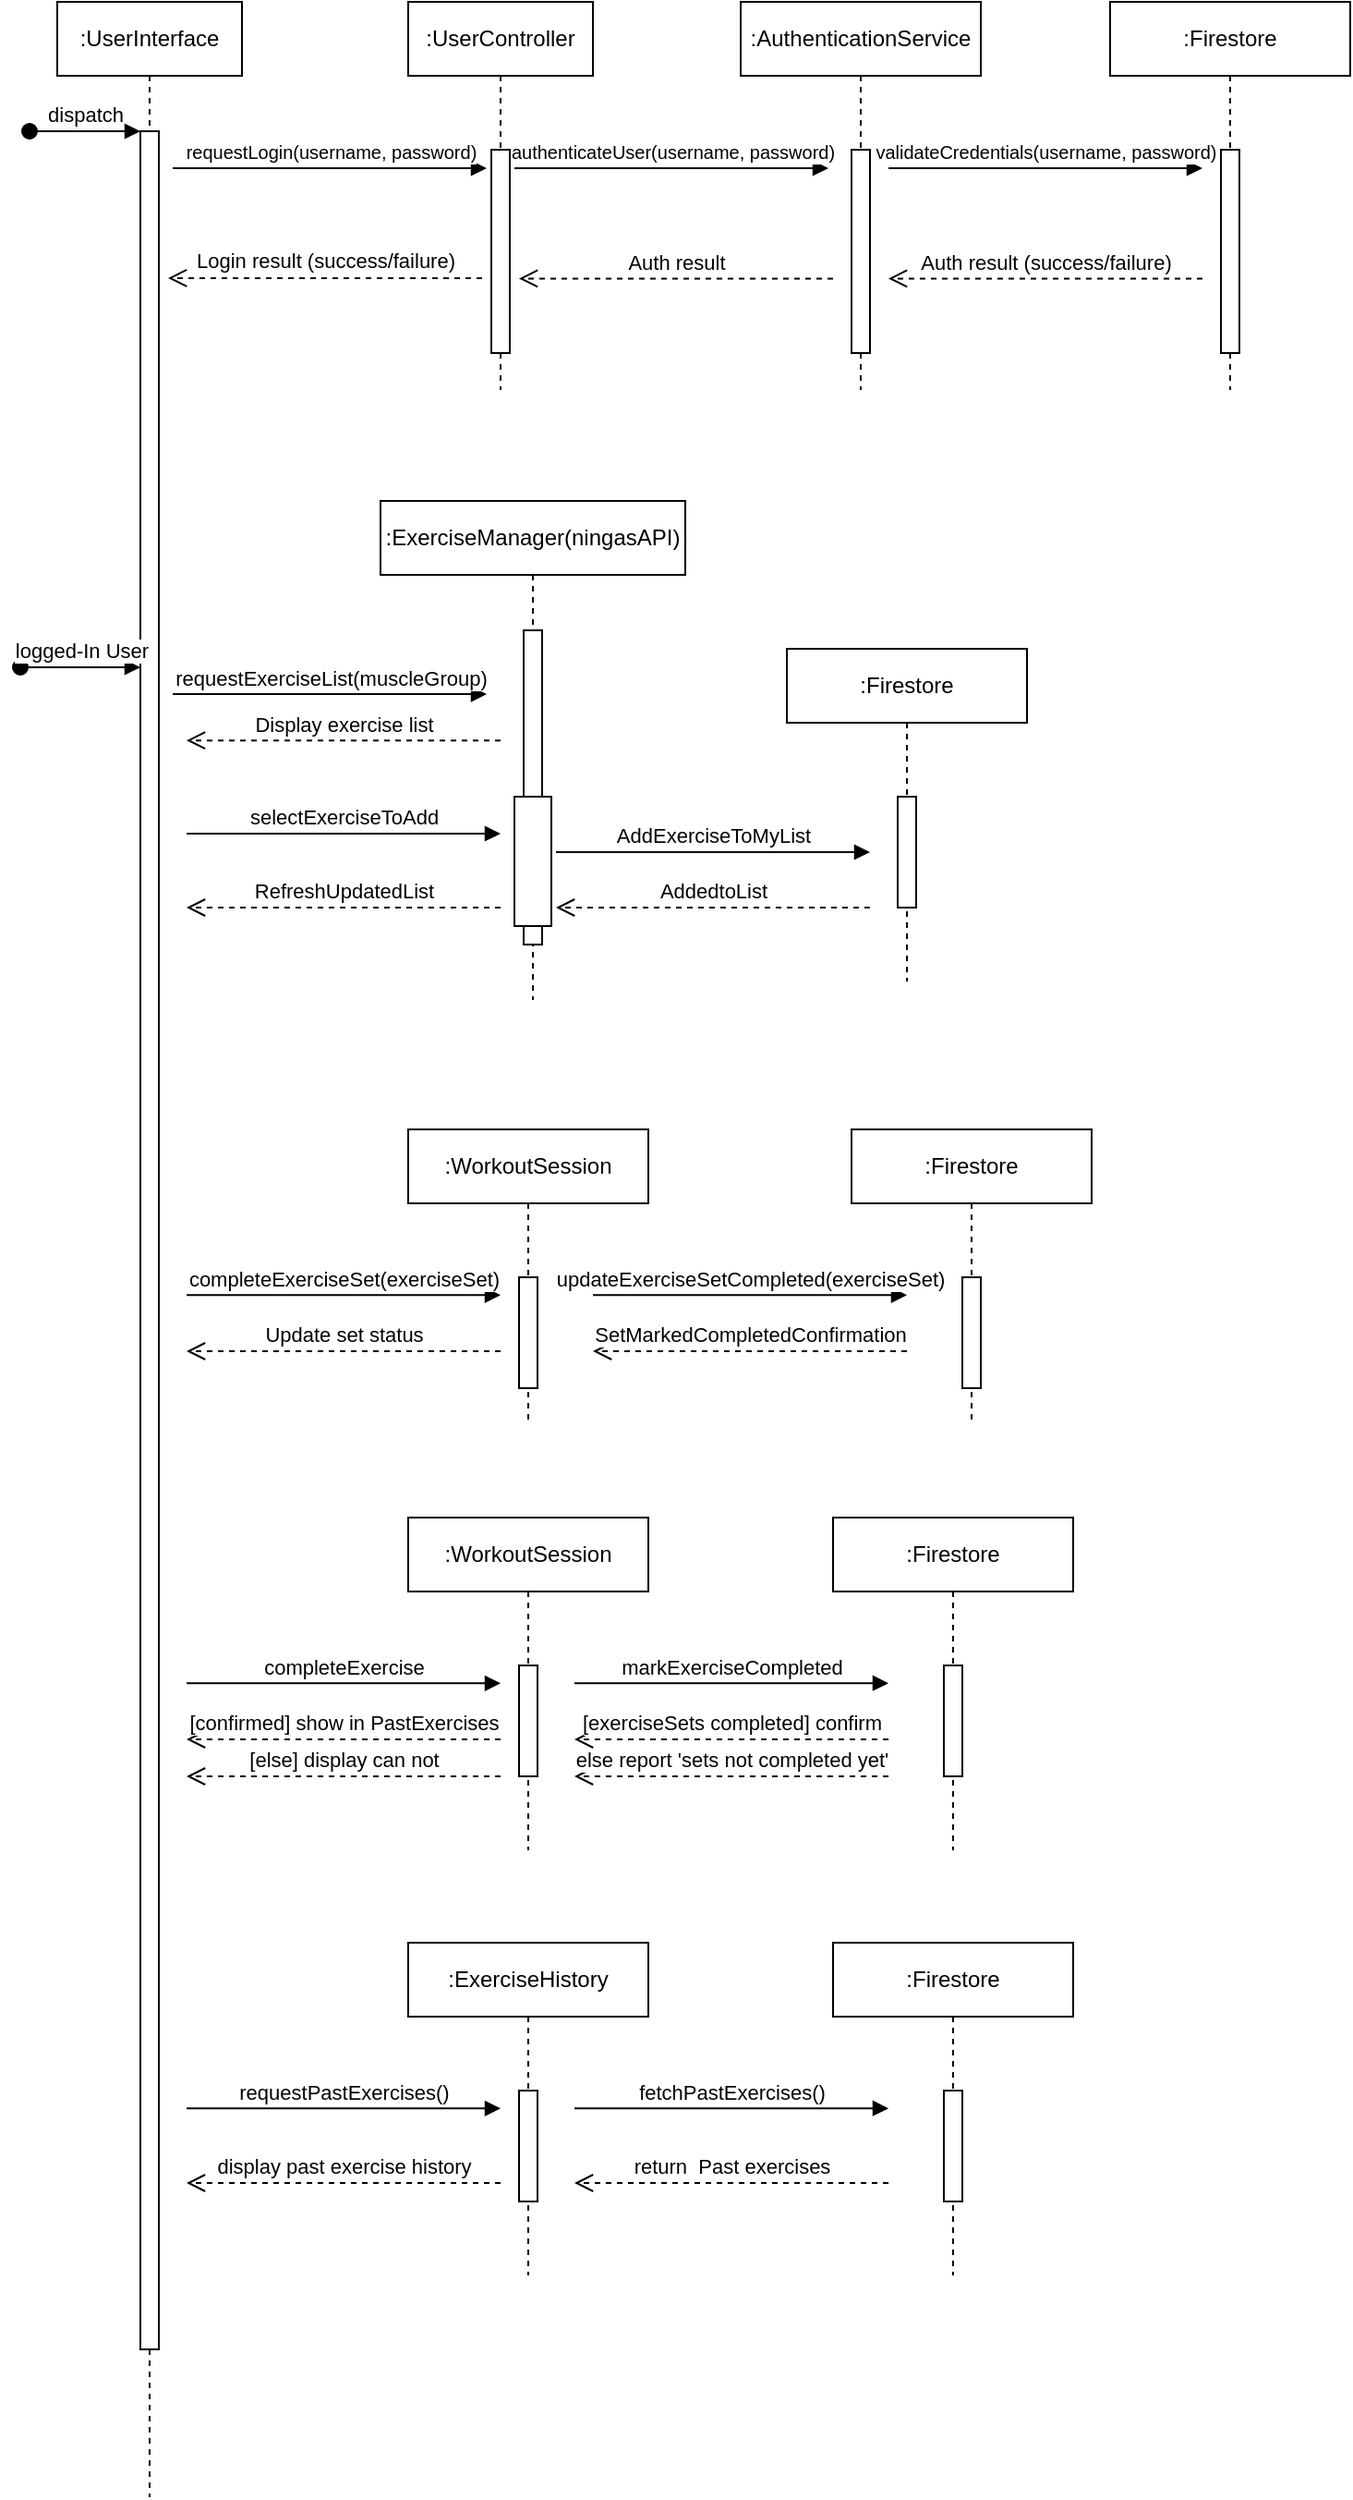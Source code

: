 <mxfile version="22.1.16" type="github">
  <diagram name="Page-1" id="2YBvvXClWsGukQMizWep">
    <mxGraphModel dx="750" dy="373" grid="1" gridSize="10" guides="1" tooltips="1" connect="1" arrows="1" fold="1" page="1" pageScale="1" pageWidth="850" pageHeight="1100" math="0" shadow="0">
      <root>
        <mxCell id="0" />
        <mxCell id="1" parent="0" />
        <mxCell id="aM9ryv3xv72pqoxQDRHE-1" value=":UserInterface" style="shape=umlLifeline;perimeter=lifelinePerimeter;whiteSpace=wrap;html=1;container=0;dropTarget=0;collapsible=0;recursiveResize=0;outlineConnect=0;portConstraint=eastwest;newEdgeStyle={&quot;edgeStyle&quot;:&quot;elbowEdgeStyle&quot;,&quot;elbow&quot;:&quot;vertical&quot;,&quot;curved&quot;:0,&quot;rounded&quot;:0};" parent="1" vertex="1">
          <mxGeometry x="30" y="40" width="100" height="1350" as="geometry" />
        </mxCell>
        <mxCell id="aM9ryv3xv72pqoxQDRHE-2" value="" style="html=1;points=[];perimeter=orthogonalPerimeter;outlineConnect=0;targetShapes=umlLifeline;portConstraint=eastwest;newEdgeStyle={&quot;edgeStyle&quot;:&quot;elbowEdgeStyle&quot;,&quot;elbow&quot;:&quot;vertical&quot;,&quot;curved&quot;:0,&quot;rounded&quot;:0};" parent="aM9ryv3xv72pqoxQDRHE-1" vertex="1">
          <mxGeometry x="45" y="70" width="10" height="1200" as="geometry" />
        </mxCell>
        <mxCell id="aM9ryv3xv72pqoxQDRHE-3" value="dispatch" style="html=1;verticalAlign=bottom;startArrow=oval;endArrow=block;startSize=8;edgeStyle=elbowEdgeStyle;elbow=vertical;curved=0;rounded=0;" parent="aM9ryv3xv72pqoxQDRHE-1" target="aM9ryv3xv72pqoxQDRHE-2" edge="1">
          <mxGeometry relative="1" as="geometry">
            <mxPoint x="-15" y="70" as="sourcePoint" />
          </mxGeometry>
        </mxCell>
        <mxCell id="aM9ryv3xv72pqoxQDRHE-5" value=":UserController" style="shape=umlLifeline;perimeter=lifelinePerimeter;whiteSpace=wrap;html=1;container=0;dropTarget=0;collapsible=0;recursiveResize=0;outlineConnect=0;portConstraint=eastwest;newEdgeStyle={&quot;edgeStyle&quot;:&quot;elbowEdgeStyle&quot;,&quot;elbow&quot;:&quot;vertical&quot;,&quot;curved&quot;:0,&quot;rounded&quot;:0};" parent="1" vertex="1">
          <mxGeometry x="220" y="40" width="100" height="210" as="geometry" />
        </mxCell>
        <mxCell id="aM9ryv3xv72pqoxQDRHE-6" value="" style="html=1;points=[];perimeter=orthogonalPerimeter;outlineConnect=0;targetShapes=umlLifeline;portConstraint=eastwest;newEdgeStyle={&quot;edgeStyle&quot;:&quot;elbowEdgeStyle&quot;,&quot;elbow&quot;:&quot;vertical&quot;,&quot;curved&quot;:0,&quot;rounded&quot;:0};" parent="aM9ryv3xv72pqoxQDRHE-5" vertex="1">
          <mxGeometry x="45" y="80" width="10" height="110" as="geometry" />
        </mxCell>
        <mxCell id="aM9ryv3xv72pqoxQDRHE-7" value="&lt;div&gt;&lt;font style=&quot;font-size: 10px;&quot;&gt;requestLogin(username, password)&lt;/font&gt;&lt;/div&gt;" style="html=1;verticalAlign=bottom;endArrow=block;edgeStyle=elbowEdgeStyle;elbow=vertical;curved=0;rounded=0;" parent="1" edge="1">
          <mxGeometry relative="1" as="geometry">
            <mxPoint x="92.5" y="130" as="sourcePoint" />
            <Array as="points">
              <mxPoint x="177.5" y="130" />
            </Array>
            <mxPoint x="262.5" y="130" as="targetPoint" />
          </mxGeometry>
        </mxCell>
        <mxCell id="aM9ryv3xv72pqoxQDRHE-8" value="&lt;div&gt;Auth result (success/failure)&lt;/div&gt;" style="html=1;verticalAlign=bottom;endArrow=open;dashed=1;endSize=8;edgeStyle=elbowEdgeStyle;elbow=vertical;curved=0;rounded=0;" parent="1" edge="1">
          <mxGeometry relative="1" as="geometry">
            <mxPoint x="480" y="189.69" as="targetPoint" />
            <Array as="points">
              <mxPoint x="575" y="189.69" />
            </Array>
            <mxPoint x="650" y="189.69" as="sourcePoint" />
          </mxGeometry>
        </mxCell>
        <mxCell id="527cDuZEy1gFCj21KnPe-1" value=":AuthenticationService" style="shape=umlLifeline;perimeter=lifelinePerimeter;whiteSpace=wrap;html=1;container=0;dropTarget=0;collapsible=0;recursiveResize=0;outlineConnect=0;portConstraint=eastwest;newEdgeStyle={&quot;edgeStyle&quot;:&quot;elbowEdgeStyle&quot;,&quot;elbow&quot;:&quot;vertical&quot;,&quot;curved&quot;:0,&quot;rounded&quot;:0};" vertex="1" parent="1">
          <mxGeometry x="400" y="40" width="130" height="210" as="geometry" />
        </mxCell>
        <mxCell id="527cDuZEy1gFCj21KnPe-2" value="" style="html=1;points=[];perimeter=orthogonalPerimeter;outlineConnect=0;targetShapes=umlLifeline;portConstraint=eastwest;newEdgeStyle={&quot;edgeStyle&quot;:&quot;elbowEdgeStyle&quot;,&quot;elbow&quot;:&quot;vertical&quot;,&quot;curved&quot;:0,&quot;rounded&quot;:0};" vertex="1" parent="527cDuZEy1gFCj21KnPe-1">
          <mxGeometry x="60" y="80" width="10" height="110" as="geometry" />
        </mxCell>
        <mxCell id="527cDuZEy1gFCj21KnPe-3" value=":Firestore" style="shape=umlLifeline;perimeter=lifelinePerimeter;whiteSpace=wrap;html=1;container=0;dropTarget=0;collapsible=0;recursiveResize=0;outlineConnect=0;portConstraint=eastwest;newEdgeStyle={&quot;edgeStyle&quot;:&quot;elbowEdgeStyle&quot;,&quot;elbow&quot;:&quot;vertical&quot;,&quot;curved&quot;:0,&quot;rounded&quot;:0};" vertex="1" parent="1">
          <mxGeometry x="600" y="40" width="130" height="210" as="geometry" />
        </mxCell>
        <mxCell id="527cDuZEy1gFCj21KnPe-4" value="" style="html=1;points=[];perimeter=orthogonalPerimeter;outlineConnect=0;targetShapes=umlLifeline;portConstraint=eastwest;newEdgeStyle={&quot;edgeStyle&quot;:&quot;elbowEdgeStyle&quot;,&quot;elbow&quot;:&quot;vertical&quot;,&quot;curved&quot;:0,&quot;rounded&quot;:0};" vertex="1" parent="527cDuZEy1gFCj21KnPe-3">
          <mxGeometry x="60" y="80" width="10" height="110" as="geometry" />
        </mxCell>
        <mxCell id="527cDuZEy1gFCj21KnPe-8" value="&lt;div&gt;&lt;font style=&quot;font-size: 10px;&quot;&gt;authenticateUser(username, password)&lt;/font&gt;&lt;/div&gt;" style="html=1;verticalAlign=bottom;endArrow=block;edgeStyle=elbowEdgeStyle;elbow=vertical;curved=0;rounded=0;" edge="1" parent="1">
          <mxGeometry relative="1" as="geometry">
            <mxPoint x="277.5" y="130" as="sourcePoint" />
            <Array as="points">
              <mxPoint x="362.5" y="130" />
            </Array>
            <mxPoint x="447.5" y="130" as="targetPoint" />
          </mxGeometry>
        </mxCell>
        <mxCell id="527cDuZEy1gFCj21KnPe-9" value="&lt;div&gt;&lt;font style=&quot;font-size: 10px;&quot;&gt;validateCredentials(username, password)&lt;/font&gt;&lt;/div&gt;" style="html=1;verticalAlign=bottom;endArrow=block;edgeStyle=elbowEdgeStyle;elbow=vertical;curved=0;rounded=0;" edge="1" parent="1">
          <mxGeometry relative="1" as="geometry">
            <mxPoint x="480" y="130" as="sourcePoint" />
            <Array as="points">
              <mxPoint x="565" y="130" />
            </Array>
            <mxPoint x="650" y="130" as="targetPoint" />
          </mxGeometry>
        </mxCell>
        <mxCell id="527cDuZEy1gFCj21KnPe-10" value="&lt;div&gt;Auth result&lt;/div&gt;" style="html=1;verticalAlign=bottom;endArrow=open;dashed=1;endSize=8;edgeStyle=elbowEdgeStyle;elbow=vertical;curved=0;rounded=0;" edge="1" parent="1">
          <mxGeometry relative="1" as="geometry">
            <mxPoint x="280" y="189.69" as="targetPoint" />
            <Array as="points">
              <mxPoint x="375" y="189.69" />
            </Array>
            <mxPoint x="450" y="189.69" as="sourcePoint" />
          </mxGeometry>
        </mxCell>
        <mxCell id="527cDuZEy1gFCj21KnPe-11" value="&lt;div&gt;Login result (success/failure)&lt;/div&gt;" style="html=1;verticalAlign=bottom;endArrow=open;dashed=1;endSize=8;edgeStyle=elbowEdgeStyle;elbow=vertical;curved=0;rounded=0;" edge="1" parent="1">
          <mxGeometry relative="1" as="geometry">
            <mxPoint x="90" y="189.44" as="targetPoint" />
            <Array as="points">
              <mxPoint x="185" y="189.44" />
            </Array>
            <mxPoint x="260" y="189.44" as="sourcePoint" />
          </mxGeometry>
        </mxCell>
        <mxCell id="527cDuZEy1gFCj21KnPe-12" value=":ExerciseManager(ningasAPI)" style="shape=umlLifeline;perimeter=lifelinePerimeter;whiteSpace=wrap;html=1;container=0;dropTarget=0;collapsible=0;recursiveResize=0;outlineConnect=0;portConstraint=eastwest;newEdgeStyle={&quot;edgeStyle&quot;:&quot;elbowEdgeStyle&quot;,&quot;elbow&quot;:&quot;vertical&quot;,&quot;curved&quot;:0,&quot;rounded&quot;:0};" vertex="1" parent="1">
          <mxGeometry x="205" y="310" width="165" height="270" as="geometry" />
        </mxCell>
        <mxCell id="527cDuZEy1gFCj21KnPe-13" value="" style="html=1;points=[];perimeter=orthogonalPerimeter;outlineConnect=0;targetShapes=umlLifeline;portConstraint=eastwest;newEdgeStyle={&quot;edgeStyle&quot;:&quot;elbowEdgeStyle&quot;,&quot;elbow&quot;:&quot;vertical&quot;,&quot;curved&quot;:0,&quot;rounded&quot;:0};" vertex="1" parent="527cDuZEy1gFCj21KnPe-12">
          <mxGeometry x="77.5" y="70" width="10" height="170" as="geometry" />
        </mxCell>
        <mxCell id="527cDuZEy1gFCj21KnPe-21" value="" style="html=1;points=[];perimeter=orthogonalPerimeter;outlineConnect=0;targetShapes=umlLifeline;portConstraint=eastwest;newEdgeStyle={&quot;edgeStyle&quot;:&quot;elbowEdgeStyle&quot;,&quot;elbow&quot;:&quot;vertical&quot;,&quot;curved&quot;:0,&quot;rounded&quot;:0};" vertex="1" parent="527cDuZEy1gFCj21KnPe-12">
          <mxGeometry x="72.5" y="160" width="20" height="70" as="geometry" />
        </mxCell>
        <mxCell id="527cDuZEy1gFCj21KnPe-14" value="&lt;div&gt;requestExerciseList(muscleGroup)&lt;/div&gt;" style="html=1;verticalAlign=bottom;endArrow=block;edgeStyle=elbowEdgeStyle;elbow=vertical;curved=0;rounded=0;" edge="1" parent="1">
          <mxGeometry relative="1" as="geometry">
            <mxPoint x="92.5" y="414.52" as="sourcePoint" />
            <Array as="points">
              <mxPoint x="177.5" y="414.52" />
            </Array>
            <mxPoint x="262.5" y="414.52" as="targetPoint" />
          </mxGeometry>
        </mxCell>
        <mxCell id="527cDuZEy1gFCj21KnPe-20" value="&lt;div&gt;Display exercise list&lt;/div&gt;" style="html=1;verticalAlign=bottom;endArrow=open;dashed=1;endSize=8;edgeStyle=elbowEdgeStyle;elbow=vertical;curved=0;rounded=0;" edge="1" parent="1">
          <mxGeometry relative="1" as="geometry">
            <mxPoint x="100" y="439.6" as="targetPoint" />
            <Array as="points">
              <mxPoint x="195" y="439.6" />
            </Array>
            <mxPoint x="270" y="439.6" as="sourcePoint" />
          </mxGeometry>
        </mxCell>
        <mxCell id="527cDuZEy1gFCj21KnPe-22" value="&lt;div&gt;selectExerciseToAdd&lt;/div&gt;" style="html=1;verticalAlign=bottom;endArrow=block;edgeStyle=elbowEdgeStyle;elbow=vertical;curved=0;rounded=0;" edge="1" parent="1">
          <mxGeometry relative="1" as="geometry">
            <mxPoint x="100" y="490" as="sourcePoint" />
            <Array as="points">
              <mxPoint x="185" y="490" />
            </Array>
            <mxPoint x="270" y="490" as="targetPoint" />
          </mxGeometry>
        </mxCell>
        <mxCell id="527cDuZEy1gFCj21KnPe-23" value=":Firestore" style="shape=umlLifeline;perimeter=lifelinePerimeter;whiteSpace=wrap;html=1;container=0;dropTarget=0;collapsible=0;recursiveResize=0;outlineConnect=0;portConstraint=eastwest;newEdgeStyle={&quot;edgeStyle&quot;:&quot;elbowEdgeStyle&quot;,&quot;elbow&quot;:&quot;vertical&quot;,&quot;curved&quot;:0,&quot;rounded&quot;:0};" vertex="1" parent="1">
          <mxGeometry x="425" y="390" width="130" height="180" as="geometry" />
        </mxCell>
        <mxCell id="527cDuZEy1gFCj21KnPe-24" value="" style="html=1;points=[];perimeter=orthogonalPerimeter;outlineConnect=0;targetShapes=umlLifeline;portConstraint=eastwest;newEdgeStyle={&quot;edgeStyle&quot;:&quot;elbowEdgeStyle&quot;,&quot;elbow&quot;:&quot;vertical&quot;,&quot;curved&quot;:0,&quot;rounded&quot;:0};" vertex="1" parent="527cDuZEy1gFCj21KnPe-23">
          <mxGeometry x="60" y="80" width="10" height="60" as="geometry" />
        </mxCell>
        <mxCell id="527cDuZEy1gFCj21KnPe-25" value="&lt;div&gt;AddExerciseToMyList&lt;/div&gt;" style="html=1;verticalAlign=bottom;endArrow=block;edgeStyle=elbowEdgeStyle;elbow=vertical;curved=0;rounded=0;" edge="1" parent="1">
          <mxGeometry relative="1" as="geometry">
            <mxPoint x="300" y="500" as="sourcePoint" />
            <Array as="points">
              <mxPoint x="385" y="500" />
            </Array>
            <mxPoint x="470" y="500" as="targetPoint" />
          </mxGeometry>
        </mxCell>
        <mxCell id="527cDuZEy1gFCj21KnPe-26" value=":WorkoutSession" style="shape=umlLifeline;perimeter=lifelinePerimeter;whiteSpace=wrap;html=1;container=0;dropTarget=0;collapsible=0;recursiveResize=0;outlineConnect=0;portConstraint=eastwest;newEdgeStyle={&quot;edgeStyle&quot;:&quot;elbowEdgeStyle&quot;,&quot;elbow&quot;:&quot;vertical&quot;,&quot;curved&quot;:0,&quot;rounded&quot;:0};" vertex="1" parent="1">
          <mxGeometry x="220" y="650" width="130" height="160" as="geometry" />
        </mxCell>
        <mxCell id="527cDuZEy1gFCj21KnPe-27" value="" style="html=1;points=[];perimeter=orthogonalPerimeter;outlineConnect=0;targetShapes=umlLifeline;portConstraint=eastwest;newEdgeStyle={&quot;edgeStyle&quot;:&quot;elbowEdgeStyle&quot;,&quot;elbow&quot;:&quot;vertical&quot;,&quot;curved&quot;:0,&quot;rounded&quot;:0};" vertex="1" parent="527cDuZEy1gFCj21KnPe-26">
          <mxGeometry x="60" y="80" width="10" height="60" as="geometry" />
        </mxCell>
        <mxCell id="527cDuZEy1gFCj21KnPe-28" value="&lt;div&gt;completeExerciseSet(exerciseSet)&lt;/div&gt;" style="html=1;verticalAlign=bottom;endArrow=block;edgeStyle=elbowEdgeStyle;elbow=vertical;curved=0;rounded=0;" edge="1" parent="1">
          <mxGeometry relative="1" as="geometry">
            <mxPoint x="100" y="739.67" as="sourcePoint" />
            <Array as="points">
              <mxPoint x="185" y="739.67" />
            </Array>
            <mxPoint x="270" y="739.67" as="targetPoint" />
            <mxPoint as="offset" />
          </mxGeometry>
        </mxCell>
        <mxCell id="527cDuZEy1gFCj21KnPe-29" value="&lt;div&gt;updateExerciseSetCompleted(exerciseSet)&lt;/div&gt;" style="html=1;verticalAlign=bottom;endArrow=block;edgeStyle=elbowEdgeStyle;elbow=vertical;curved=0;rounded=0;" edge="1" parent="1">
          <mxGeometry relative="1" as="geometry">
            <mxPoint x="320" y="739.66" as="sourcePoint" />
            <Array as="points">
              <mxPoint x="405" y="739.66" />
            </Array>
            <mxPoint x="490" y="739.66" as="targetPoint" />
            <mxPoint as="offset" />
          </mxGeometry>
        </mxCell>
        <mxCell id="527cDuZEy1gFCj21KnPe-30" value=":Firestore" style="shape=umlLifeline;perimeter=lifelinePerimeter;whiteSpace=wrap;html=1;container=0;dropTarget=0;collapsible=0;recursiveResize=0;outlineConnect=0;portConstraint=eastwest;newEdgeStyle={&quot;edgeStyle&quot;:&quot;elbowEdgeStyle&quot;,&quot;elbow&quot;:&quot;vertical&quot;,&quot;curved&quot;:0,&quot;rounded&quot;:0};" vertex="1" parent="1">
          <mxGeometry x="460" y="650" width="130" height="160" as="geometry" />
        </mxCell>
        <mxCell id="527cDuZEy1gFCj21KnPe-31" value="" style="html=1;points=[];perimeter=orthogonalPerimeter;outlineConnect=0;targetShapes=umlLifeline;portConstraint=eastwest;newEdgeStyle={&quot;edgeStyle&quot;:&quot;elbowEdgeStyle&quot;,&quot;elbow&quot;:&quot;vertical&quot;,&quot;curved&quot;:0,&quot;rounded&quot;:0};" vertex="1" parent="527cDuZEy1gFCj21KnPe-30">
          <mxGeometry x="60" y="80" width="10" height="60" as="geometry" />
        </mxCell>
        <mxCell id="527cDuZEy1gFCj21KnPe-33" value="&lt;div&gt;AddedtoList&lt;/div&gt;" style="html=1;verticalAlign=bottom;endArrow=open;dashed=1;endSize=8;edgeStyle=elbowEdgeStyle;elbow=vertical;curved=0;rounded=0;" edge="1" parent="1">
          <mxGeometry relative="1" as="geometry">
            <mxPoint x="300" y="530" as="targetPoint" />
            <Array as="points">
              <mxPoint x="395" y="530" />
            </Array>
            <mxPoint x="470" y="530" as="sourcePoint" />
          </mxGeometry>
        </mxCell>
        <mxCell id="527cDuZEy1gFCj21KnPe-34" value="&lt;div&gt;RefreshUpdatedList&lt;/div&gt;" style="html=1;verticalAlign=bottom;endArrow=open;dashed=1;endSize=8;edgeStyle=elbowEdgeStyle;elbow=vertical;curved=0;rounded=0;" edge="1" parent="1">
          <mxGeometry relative="1" as="geometry">
            <mxPoint x="100" y="530" as="targetPoint" />
            <Array as="points">
              <mxPoint x="195" y="530" />
            </Array>
            <mxPoint x="270" y="530" as="sourcePoint" />
          </mxGeometry>
        </mxCell>
        <mxCell id="527cDuZEy1gFCj21KnPe-35" value="&lt;div&gt;SetMarkedCompletedConfirmation&lt;/div&gt;" style="html=1;verticalAlign=bottom;endArrow=open;dashed=1;endSize=8;edgeStyle=elbowEdgeStyle;elbow=vertical;curved=0;rounded=0;" edge="1" parent="1">
          <mxGeometry relative="1" as="geometry">
            <mxPoint x="320" y="770" as="targetPoint" />
            <Array as="points">
              <mxPoint x="415" y="770" />
            </Array>
            <mxPoint x="490" y="770" as="sourcePoint" />
          </mxGeometry>
        </mxCell>
        <mxCell id="527cDuZEy1gFCj21KnPe-36" value="&lt;div&gt;Update set status&lt;/div&gt;" style="html=1;verticalAlign=bottom;endArrow=open;dashed=1;endSize=8;edgeStyle=elbowEdgeStyle;elbow=vertical;curved=0;rounded=0;" edge="1" parent="1">
          <mxGeometry relative="1" as="geometry">
            <mxPoint x="100" y="770" as="targetPoint" />
            <Array as="points">
              <mxPoint x="195" y="770" />
            </Array>
            <mxPoint x="270" y="770" as="sourcePoint" />
          </mxGeometry>
        </mxCell>
        <mxCell id="527cDuZEy1gFCj21KnPe-37" value=":WorkoutSession" style="shape=umlLifeline;perimeter=lifelinePerimeter;whiteSpace=wrap;html=1;container=0;dropTarget=0;collapsible=0;recursiveResize=0;outlineConnect=0;portConstraint=eastwest;newEdgeStyle={&quot;edgeStyle&quot;:&quot;elbowEdgeStyle&quot;,&quot;elbow&quot;:&quot;vertical&quot;,&quot;curved&quot;:0,&quot;rounded&quot;:0};" vertex="1" parent="1">
          <mxGeometry x="220" y="860" width="130" height="180" as="geometry" />
        </mxCell>
        <mxCell id="527cDuZEy1gFCj21KnPe-38" value="" style="html=1;points=[];perimeter=orthogonalPerimeter;outlineConnect=0;targetShapes=umlLifeline;portConstraint=eastwest;newEdgeStyle={&quot;edgeStyle&quot;:&quot;elbowEdgeStyle&quot;,&quot;elbow&quot;:&quot;vertical&quot;,&quot;curved&quot;:0,&quot;rounded&quot;:0};" vertex="1" parent="527cDuZEy1gFCj21KnPe-37">
          <mxGeometry x="60" y="80" width="10" height="60" as="geometry" />
        </mxCell>
        <mxCell id="527cDuZEy1gFCj21KnPe-39" value="&lt;div&gt;completeExercise&lt;/div&gt;" style="html=1;verticalAlign=bottom;endArrow=block;edgeStyle=elbowEdgeStyle;elbow=vertical;curved=0;rounded=0;" edge="1" parent="1">
          <mxGeometry relative="1" as="geometry">
            <mxPoint x="100" y="949.67" as="sourcePoint" />
            <Array as="points">
              <mxPoint x="185" y="949.67" />
            </Array>
            <mxPoint x="270" y="949.67" as="targetPoint" />
            <mxPoint as="offset" />
          </mxGeometry>
        </mxCell>
        <mxCell id="527cDuZEy1gFCj21KnPe-40" value="markExerciseCompleted" style="html=1;verticalAlign=bottom;endArrow=block;edgeStyle=elbowEdgeStyle;elbow=vertical;curved=0;rounded=0;" edge="1" parent="1">
          <mxGeometry relative="1" as="geometry">
            <mxPoint x="310" y="949.62" as="sourcePoint" />
            <Array as="points">
              <mxPoint x="395" y="949.62" />
            </Array>
            <mxPoint x="480" y="949.62" as="targetPoint" />
            <mxPoint as="offset" />
          </mxGeometry>
        </mxCell>
        <mxCell id="527cDuZEy1gFCj21KnPe-41" value=":Firestore" style="shape=umlLifeline;perimeter=lifelinePerimeter;whiteSpace=wrap;html=1;container=0;dropTarget=0;collapsible=0;recursiveResize=0;outlineConnect=0;portConstraint=eastwest;newEdgeStyle={&quot;edgeStyle&quot;:&quot;elbowEdgeStyle&quot;,&quot;elbow&quot;:&quot;vertical&quot;,&quot;curved&quot;:0,&quot;rounded&quot;:0};" vertex="1" parent="1">
          <mxGeometry x="450" y="860" width="130" height="180" as="geometry" />
        </mxCell>
        <mxCell id="527cDuZEy1gFCj21KnPe-42" value="" style="html=1;points=[];perimeter=orthogonalPerimeter;outlineConnect=0;targetShapes=umlLifeline;portConstraint=eastwest;newEdgeStyle={&quot;edgeStyle&quot;:&quot;elbowEdgeStyle&quot;,&quot;elbow&quot;:&quot;vertical&quot;,&quot;curved&quot;:0,&quot;rounded&quot;:0};" vertex="1" parent="527cDuZEy1gFCj21KnPe-41">
          <mxGeometry x="60" y="80" width="10" height="60" as="geometry" />
        </mxCell>
        <mxCell id="527cDuZEy1gFCj21KnPe-43" value="&lt;div&gt;else report &#39;sets not completed yet&#39;&lt;/div&gt;" style="html=1;verticalAlign=bottom;endArrow=open;dashed=1;endSize=8;edgeStyle=elbowEdgeStyle;elbow=vertical;curved=0;rounded=0;" edge="1" parent="1">
          <mxGeometry relative="1" as="geometry">
            <mxPoint x="310" y="1000" as="targetPoint" />
            <Array as="points">
              <mxPoint x="405" y="1000" />
            </Array>
            <mxPoint x="480" y="1000" as="sourcePoint" />
          </mxGeometry>
        </mxCell>
        <mxCell id="527cDuZEy1gFCj21KnPe-44" value="&lt;div&gt;[confirmed] show in PastExercises&lt;/div&gt;" style="html=1;verticalAlign=bottom;endArrow=open;dashed=1;endSize=8;edgeStyle=elbowEdgeStyle;elbow=vertical;curved=0;rounded=0;" edge="1" parent="1">
          <mxGeometry relative="1" as="geometry">
            <mxPoint x="100" y="980" as="targetPoint" />
            <Array as="points">
              <mxPoint x="195" y="980" />
            </Array>
            <mxPoint x="270" y="980" as="sourcePoint" />
          </mxGeometry>
        </mxCell>
        <mxCell id="527cDuZEy1gFCj21KnPe-45" value="[exerciseSets completed] confirm" style="html=1;verticalAlign=bottom;endArrow=open;dashed=1;endSize=8;edgeStyle=elbowEdgeStyle;elbow=vertical;curved=0;rounded=0;" edge="1" parent="1">
          <mxGeometry relative="1" as="geometry">
            <mxPoint x="310" y="980" as="targetPoint" />
            <Array as="points">
              <mxPoint x="405" y="980" />
            </Array>
            <mxPoint x="480" y="980" as="sourcePoint" />
          </mxGeometry>
        </mxCell>
        <mxCell id="527cDuZEy1gFCj21KnPe-46" value="logged-In User" style="html=1;verticalAlign=bottom;startArrow=oval;endArrow=block;startSize=8;edgeStyle=elbowEdgeStyle;elbow=vertical;curved=0;rounded=0;" edge="1" parent="1">
          <mxGeometry relative="1" as="geometry">
            <mxPoint x="10" y="400" as="sourcePoint" />
            <mxPoint x="75" y="400" as="targetPoint" />
          </mxGeometry>
        </mxCell>
        <mxCell id="527cDuZEy1gFCj21KnPe-47" value="&lt;div&gt;[else] display can not&lt;/div&gt;" style="html=1;verticalAlign=bottom;endArrow=open;dashed=1;endSize=8;edgeStyle=elbowEdgeStyle;elbow=vertical;curved=0;rounded=0;" edge="1" parent="1">
          <mxGeometry relative="1" as="geometry">
            <mxPoint x="100" y="1000" as="targetPoint" />
            <Array as="points">
              <mxPoint x="195" y="1000" />
            </Array>
            <mxPoint x="270" y="1000" as="sourcePoint" />
          </mxGeometry>
        </mxCell>
        <mxCell id="527cDuZEy1gFCj21KnPe-48" value=":ExerciseHistory" style="shape=umlLifeline;perimeter=lifelinePerimeter;whiteSpace=wrap;html=1;container=0;dropTarget=0;collapsible=0;recursiveResize=0;outlineConnect=0;portConstraint=eastwest;newEdgeStyle={&quot;edgeStyle&quot;:&quot;elbowEdgeStyle&quot;,&quot;elbow&quot;:&quot;vertical&quot;,&quot;curved&quot;:0,&quot;rounded&quot;:0};" vertex="1" parent="1">
          <mxGeometry x="220" y="1090" width="130" height="180" as="geometry" />
        </mxCell>
        <mxCell id="527cDuZEy1gFCj21KnPe-49" value="" style="html=1;points=[];perimeter=orthogonalPerimeter;outlineConnect=0;targetShapes=umlLifeline;portConstraint=eastwest;newEdgeStyle={&quot;edgeStyle&quot;:&quot;elbowEdgeStyle&quot;,&quot;elbow&quot;:&quot;vertical&quot;,&quot;curved&quot;:0,&quot;rounded&quot;:0};" vertex="1" parent="527cDuZEy1gFCj21KnPe-48">
          <mxGeometry x="60" y="80" width="10" height="60" as="geometry" />
        </mxCell>
        <mxCell id="527cDuZEy1gFCj21KnPe-50" value="&lt;div&gt;requestPastExercises()&lt;/div&gt;" style="html=1;verticalAlign=bottom;endArrow=block;edgeStyle=elbowEdgeStyle;elbow=vertical;curved=0;rounded=0;" edge="1" parent="1">
          <mxGeometry relative="1" as="geometry">
            <mxPoint x="100" y="1179.67" as="sourcePoint" />
            <Array as="points">
              <mxPoint x="185" y="1179.67" />
            </Array>
            <mxPoint x="270" y="1179.67" as="targetPoint" />
            <mxPoint as="offset" />
          </mxGeometry>
        </mxCell>
        <mxCell id="527cDuZEy1gFCj21KnPe-51" value="&lt;div&gt;fetchPastExercises()&lt;/div&gt;" style="html=1;verticalAlign=bottom;endArrow=block;edgeStyle=elbowEdgeStyle;elbow=vertical;curved=0;rounded=0;" edge="1" parent="1">
          <mxGeometry relative="1" as="geometry">
            <mxPoint x="310" y="1179.62" as="sourcePoint" />
            <Array as="points">
              <mxPoint x="395" y="1179.62" />
            </Array>
            <mxPoint x="480" y="1179.62" as="targetPoint" />
            <mxPoint as="offset" />
          </mxGeometry>
        </mxCell>
        <mxCell id="527cDuZEy1gFCj21KnPe-52" value=":Firestore" style="shape=umlLifeline;perimeter=lifelinePerimeter;whiteSpace=wrap;html=1;container=0;dropTarget=0;collapsible=0;recursiveResize=0;outlineConnect=0;portConstraint=eastwest;newEdgeStyle={&quot;edgeStyle&quot;:&quot;elbowEdgeStyle&quot;,&quot;elbow&quot;:&quot;vertical&quot;,&quot;curved&quot;:0,&quot;rounded&quot;:0};" vertex="1" parent="1">
          <mxGeometry x="450" y="1090" width="130" height="180" as="geometry" />
        </mxCell>
        <mxCell id="527cDuZEy1gFCj21KnPe-53" value="" style="html=1;points=[];perimeter=orthogonalPerimeter;outlineConnect=0;targetShapes=umlLifeline;portConstraint=eastwest;newEdgeStyle={&quot;edgeStyle&quot;:&quot;elbowEdgeStyle&quot;,&quot;elbow&quot;:&quot;vertical&quot;,&quot;curved&quot;:0,&quot;rounded&quot;:0};" vertex="1" parent="527cDuZEy1gFCj21KnPe-52">
          <mxGeometry x="60" y="80" width="10" height="60" as="geometry" />
        </mxCell>
        <mxCell id="527cDuZEy1gFCj21KnPe-54" value="&lt;div&gt;return&amp;nbsp; Past exercises&lt;/div&gt;" style="html=1;verticalAlign=bottom;endArrow=open;dashed=1;endSize=8;edgeStyle=elbowEdgeStyle;elbow=vertical;curved=0;rounded=0;" edge="1" parent="1">
          <mxGeometry relative="1" as="geometry">
            <mxPoint x="310" y="1220" as="targetPoint" />
            <Array as="points">
              <mxPoint x="405" y="1220" />
            </Array>
            <mxPoint x="480" y="1220" as="sourcePoint" />
          </mxGeometry>
        </mxCell>
        <mxCell id="527cDuZEy1gFCj21KnPe-55" value="&lt;div&gt;display past exercise history&lt;/div&gt;" style="html=1;verticalAlign=bottom;endArrow=open;dashed=1;endSize=8;edgeStyle=elbowEdgeStyle;elbow=vertical;curved=0;rounded=0;" edge="1" parent="1">
          <mxGeometry relative="1" as="geometry">
            <mxPoint x="100" y="1220" as="targetPoint" />
            <Array as="points">
              <mxPoint x="195" y="1220" />
            </Array>
            <mxPoint x="270" y="1220" as="sourcePoint" />
          </mxGeometry>
        </mxCell>
      </root>
    </mxGraphModel>
  </diagram>
</mxfile>
